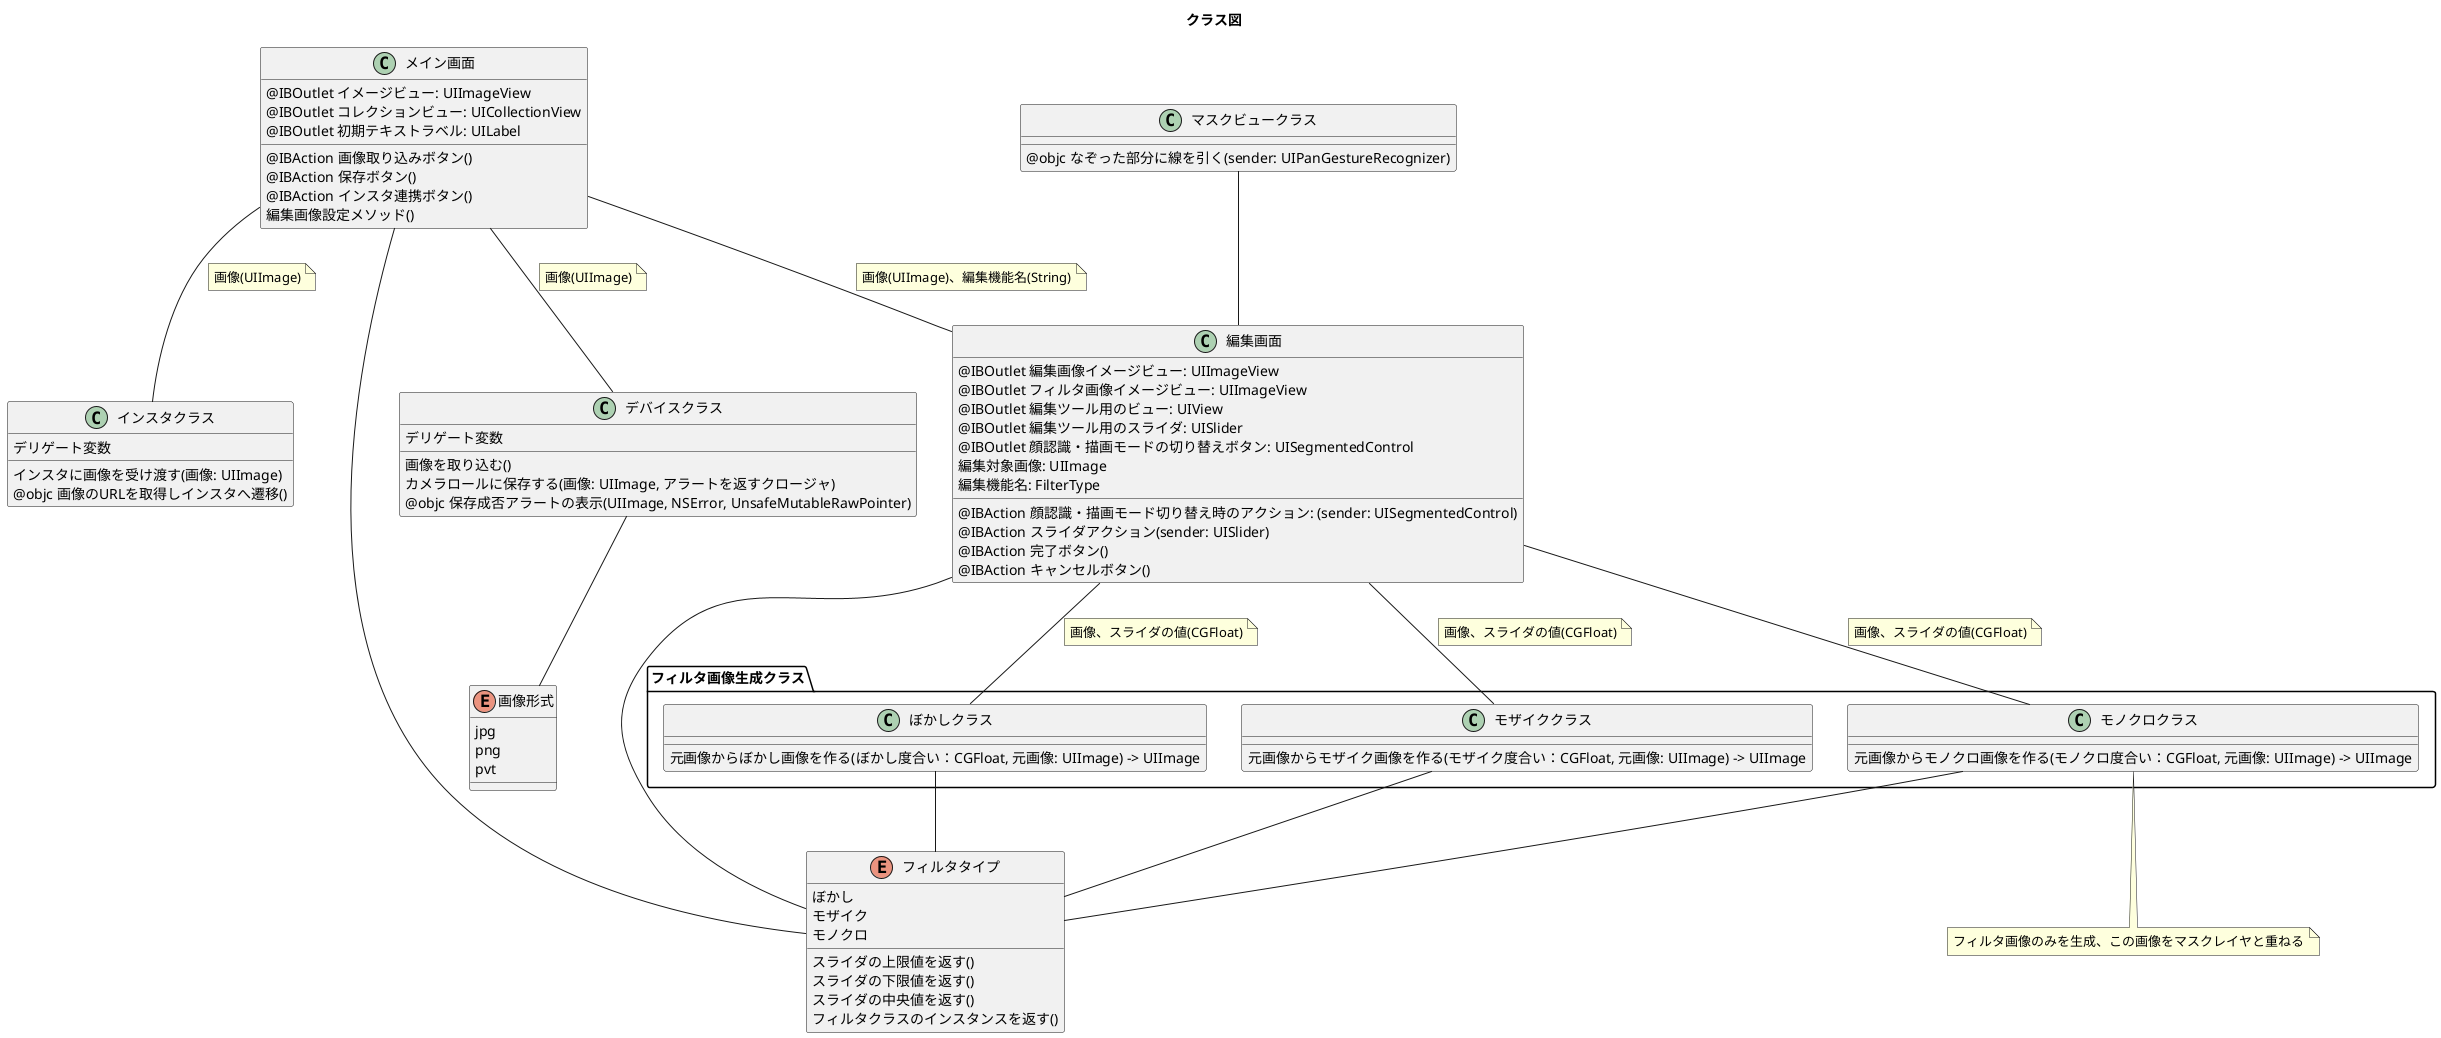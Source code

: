 @startuml
title "クラス図"

class  メイン画面{
  @IBOutlet イメージビュー: UIImageView
  @IBOutlet コレクションビュー: UICollectionView
  @IBOutlet 初期テキストラベル: UILabel
  @IBAction 画像取り込みボタン()
  @IBAction 保存ボタン()
  @IBAction インスタ連携ボタン()
  編集画像設定メソッド()
}

class  編集画面{
  @IBOutlet 編集画像イメージビュー: UIImageView
  @IBOutlet フィルタ画像イメージビュー: UIImageView
  @IBOutlet 編集ツール用のビュー: UIView
  @IBOutlet 編集ツール用のスライダ: UISlider
  @IBOutlet 顔認識・描画モードの切り替えボタン: UISegmentedControl
  編集対象画像: UIImage
  編集機能名: FilterType
  @IBAction 顔認識・描画モード切り替え時のアクション: (sender: UISegmentedControl)
  @IBAction スライダアクション(sender: UISlider)
  @IBAction 完了ボタン()
  @IBAction キャンセルボタン()
}

class マスクビュークラス{
  @objc なぞった部分に線を引く(sender: UIPanGestureRecognizer)
}

class デバイスクラス{
  デリゲート変数
  画像を取り込む()
  カメラロールに保存する(画像: UIImage, アラートを返すクロージャ)
  @objc 保存成否アラートの表示(UIImage, NSError, UnsafeMutableRawPointer)
}

class インスタクラス{
  デリゲート変数
  インスタに画像を受け渡す(画像: UIImage)
  @objc 画像のURLを取得しインスタへ遷移()
}

enum フィルタタイプ {
  ぼかし
  モザイク
  モノクロ
  スライダの上限値を返す()
  スライダの下限値を返す()
  スライダの中央値を返す()
  フィルタクラスのインスタンスを返す()
}

enum 画像形式 {
  jpg
  png
  pvt
}

package フィルタ画像生成クラス {
class ぼかしクラス{
  元画像からぼかし画像を作る(ぼかし度合い：CGFloat, 元画像: UIImage) -> UIImage
}

class モザイククラス{
  元画像からモザイク画像を作る(モザイク度合い：CGFloat, 元画像: UIImage) -> UIImage
}

class モノクロクラス{
  元画像からモノクロ画像を作る(モノクロ度合い：CGFloat, 元画像: UIImage) -> UIImage
}
}
note bottom
  フィルタ画像のみを生成、この画像をマスクレイヤと重ねる
end note

メイン画面--編集画面
note left on link
  画像(UIImage)、編集機能名(String)
end note

メイン画面--デバイスクラス
note left on link
  画像(UIImage)
end note

メイン画面--インスタクラス
note left on link
  画像(UIImage)
end note

マスクビュークラス--編集画面

編集画面--ぼかしクラス
note left on link
  画像、スライダの値(CGFloat)
end note

編集画面--モザイククラス
note left on link
  画像、スライダの値(CGFloat)
end note

編集画面--モノクロクラス
note left on link
  画像、スライダの値(CGFloat)
end note

デバイスクラス--画像形式
メイン画面--フィルタタイプ
編集画面--フィルタタイプ
ぼかしクラス--フィルタタイプ
モザイククラス--フィルタタイプ
モノクロクラス--フィルタタイプ

@enduml
